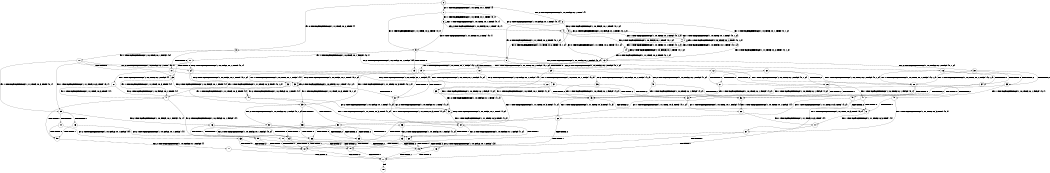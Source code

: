 digraph BCG {
size = "7, 10.5";
center = TRUE;
node [shape = circle];
0 [peripheries = 2];
0 -> 1 [label = "EX !1 !ATOMIC_EXCH_BRANCH (1, +0, TRUE, +0, 1, TRUE) !{}"];
0 -> 2 [label = "EX !2 !ATOMIC_EXCH_BRANCH (1, +0, FALSE, +0, 1, TRUE) !{}"];
0 -> 3 [label = "EX !0 !ATOMIC_EXCH_BRANCH (1, +1, TRUE, +0, 2, TRUE) !{}"];
1 -> 4 [label = "EX !2 !ATOMIC_EXCH_BRANCH (1, +0, FALSE, +0, 1, TRUE) !{0, 1}"];
1 -> 5 [label = "EX !0 !ATOMIC_EXCH_BRANCH (1, +1, TRUE, +0, 2, TRUE) !{0, 1}"];
1 -> 6 [label = "EX !1 !ATOMIC_EXCH_BRANCH (1, +0, TRUE, +0, 1, TRUE) !{0, 1}"];
2 -> 7 [label = "EX !1 !ATOMIC_EXCH_BRANCH (1, +0, TRUE, +0, 1, TRUE) !{0, 1, 2}"];
2 -> 8 [label = "EX !0 !ATOMIC_EXCH_BRANCH (1, +1, TRUE, +0, 2, TRUE) !{0, 1, 2}"];
2 -> 9 [label = "EX !2 !ATOMIC_EXCH_BRANCH (1, +0, FALSE, +0, 1, TRUE) !{0, 1, 2}"];
3 -> 10 [label = "TERMINATE !0"];
3 -> 11 [label = "EX !1 !ATOMIC_EXCH_BRANCH (1, +0, TRUE, +0, 1, FALSE) !{0}"];
3 -> 12 [label = "EX !2 !ATOMIC_EXCH_BRANCH (1, +0, FALSE, +0, 1, FALSE) !{0}"];
4 -> 13 [label = "EX !0 !ATOMIC_EXCH_BRANCH (1, +1, TRUE, +0, 2, TRUE) !{0, 1, 2}"];
4 -> 14 [label = "EX !2 !ATOMIC_EXCH_BRANCH (1, +0, FALSE, +0, 1, TRUE) !{0, 1, 2}"];
4 -> 7 [label = "EX !1 !ATOMIC_EXCH_BRANCH (1, +0, TRUE, +0, 1, TRUE) !{0, 1, 2}"];
5 -> 15 [label = "TERMINATE !0"];
5 -> 16 [label = "EX !2 !ATOMIC_EXCH_BRANCH (1, +0, FALSE, +0, 1, FALSE) !{0, 1}"];
5 -> 17 [label = "EX !1 !ATOMIC_EXCH_BRANCH (1, +0, TRUE, +0, 1, FALSE) !{0, 1}"];
6 -> 4 [label = "EX !2 !ATOMIC_EXCH_BRANCH (1, +0, FALSE, +0, 1, TRUE) !{0, 1}"];
6 -> 5 [label = "EX !0 !ATOMIC_EXCH_BRANCH (1, +1, TRUE, +0, 2, TRUE) !{0, 1}"];
6 -> 6 [label = "EX !1 !ATOMIC_EXCH_BRANCH (1, +0, TRUE, +0, 1, TRUE) !{0, 1}"];
7 -> 13 [label = "EX !0 !ATOMIC_EXCH_BRANCH (1, +1, TRUE, +0, 2, TRUE) !{0, 1, 2}"];
7 -> 14 [label = "EX !2 !ATOMIC_EXCH_BRANCH (1, +0, FALSE, +0, 1, TRUE) !{0, 1, 2}"];
7 -> 7 [label = "EX !1 !ATOMIC_EXCH_BRANCH (1, +0, TRUE, +0, 1, TRUE) !{0, 1, 2}"];
8 -> 18 [label = "TERMINATE !0"];
8 -> 19 [label = "EX !1 !ATOMIC_EXCH_BRANCH (1, +0, TRUE, +0, 1, FALSE) !{0, 1, 2}"];
8 -> 20 [label = "EX !2 !ATOMIC_EXCH_BRANCH (1, +0, FALSE, +0, 1, FALSE) !{0, 1, 2}"];
9 -> 7 [label = "EX !1 !ATOMIC_EXCH_BRANCH (1, +0, TRUE, +0, 1, TRUE) !{0, 1, 2}"];
9 -> 8 [label = "EX !0 !ATOMIC_EXCH_BRANCH (1, +1, TRUE, +0, 2, TRUE) !{0, 1, 2}"];
9 -> 9 [label = "EX !2 !ATOMIC_EXCH_BRANCH (1, +0, FALSE, +0, 1, TRUE) !{0, 1, 2}"];
10 -> 21 [label = "EX !1 !ATOMIC_EXCH_BRANCH (1, +0, TRUE, +0, 1, FALSE) !{}"];
10 -> 22 [label = "EX !2 !ATOMIC_EXCH_BRANCH (1, +0, FALSE, +0, 1, FALSE) !{}"];
11 -> 23 [label = "TERMINATE !0"];
11 -> 24 [label = "EX !2 !ATOMIC_EXCH_BRANCH (1, +0, FALSE, +0, 1, TRUE) !{0, 1}"];
11 -> 25 [label = "EX !1 !ATOMIC_EXCH_BRANCH (1, +1, TRUE, +0, 3, TRUE) !{0, 1}"];
12 -> 26 [label = "TERMINATE !2"];
12 -> 27 [label = "TERMINATE !0"];
12 -> 28 [label = "EX !1 !ATOMIC_EXCH_BRANCH (1, +0, TRUE, +0, 1, FALSE) !{0, 1, 2}"];
13 -> 29 [label = "TERMINATE !0"];
13 -> 30 [label = "EX !2 !ATOMIC_EXCH_BRANCH (1, +0, FALSE, +0, 1, FALSE) !{0, 1, 2}"];
13 -> 19 [label = "EX !1 !ATOMIC_EXCH_BRANCH (1, +0, TRUE, +0, 1, FALSE) !{0, 1, 2}"];
14 -> 13 [label = "EX !0 !ATOMIC_EXCH_BRANCH (1, +1, TRUE, +0, 2, TRUE) !{0, 1, 2}"];
14 -> 14 [label = "EX !2 !ATOMIC_EXCH_BRANCH (1, +0, FALSE, +0, 1, TRUE) !{0, 1, 2}"];
14 -> 7 [label = "EX !1 !ATOMIC_EXCH_BRANCH (1, +0, TRUE, +0, 1, TRUE) !{0, 1, 2}"];
15 -> 31 [label = "EX !2 !ATOMIC_EXCH_BRANCH (1, +0, FALSE, +0, 1, FALSE) !{1}"];
15 -> 32 [label = "EX !1 !ATOMIC_EXCH_BRANCH (1, +0, TRUE, +0, 1, FALSE) !{1}"];
16 -> 33 [label = "TERMINATE !2"];
16 -> 34 [label = "TERMINATE !0"];
16 -> 28 [label = "EX !1 !ATOMIC_EXCH_BRANCH (1, +0, TRUE, +0, 1, FALSE) !{0, 1, 2}"];
17 -> 23 [label = "TERMINATE !0"];
17 -> 24 [label = "EX !2 !ATOMIC_EXCH_BRANCH (1, +0, FALSE, +0, 1, TRUE) !{0, 1}"];
17 -> 25 [label = "EX !1 !ATOMIC_EXCH_BRANCH (1, +1, TRUE, +0, 3, TRUE) !{0, 1}"];
18 -> 35 [label = "EX !1 !ATOMIC_EXCH_BRANCH (1, +0, TRUE, +0, 1, FALSE) !{1, 2}"];
18 -> 36 [label = "EX !2 !ATOMIC_EXCH_BRANCH (1, +0, FALSE, +0, 1, FALSE) !{1, 2}"];
19 -> 37 [label = "TERMINATE !0"];
19 -> 38 [label = "EX !2 !ATOMIC_EXCH_BRANCH (1, +0, FALSE, +0, 1, TRUE) !{0, 1, 2}"];
19 -> 39 [label = "EX !1 !ATOMIC_EXCH_BRANCH (1, +1, TRUE, +0, 3, TRUE) !{0, 1, 2}"];
20 -> 26 [label = "TERMINATE !2"];
20 -> 27 [label = "TERMINATE !0"];
20 -> 28 [label = "EX !1 !ATOMIC_EXCH_BRANCH (1, +0, TRUE, +0, 1, FALSE) !{0, 1, 2}"];
21 -> 40 [label = "EX !2 !ATOMIC_EXCH_BRANCH (1, +0, FALSE, +0, 1, TRUE) !{1}"];
21 -> 41 [label = "EX !1 !ATOMIC_EXCH_BRANCH (1, +1, TRUE, +0, 3, TRUE) !{1}"];
22 -> 42 [label = "TERMINATE !2"];
22 -> 43 [label = "EX !1 !ATOMIC_EXCH_BRANCH (1, +0, TRUE, +0, 1, FALSE) !{1, 2}"];
23 -> 40 [label = "EX !2 !ATOMIC_EXCH_BRANCH (1, +0, FALSE, +0, 1, TRUE) !{1}"];
23 -> 41 [label = "EX !1 !ATOMIC_EXCH_BRANCH (1, +1, TRUE, +0, 3, TRUE) !{1}"];
24 -> 37 [label = "TERMINATE !0"];
24 -> 38 [label = "EX !2 !ATOMIC_EXCH_BRANCH (1, +0, FALSE, +0, 1, TRUE) !{0, 1, 2}"];
24 -> 39 [label = "EX !1 !ATOMIC_EXCH_BRANCH (1, +1, TRUE, +0, 3, TRUE) !{0, 1, 2}"];
25 -> 44 [label = "TERMINATE !1"];
25 -> 45 [label = "TERMINATE !0"];
25 -> 46 [label = "EX !2 !ATOMIC_EXCH_BRANCH (1, +0, FALSE, +0, 1, FALSE) !{0, 1}"];
26 -> 42 [label = "TERMINATE !0"];
26 -> 47 [label = "EX !1 !ATOMIC_EXCH_BRANCH (1, +0, TRUE, +0, 1, FALSE) !{0, 1}"];
27 -> 42 [label = "TERMINATE !2"];
27 -> 43 [label = "EX !1 !ATOMIC_EXCH_BRANCH (1, +0, TRUE, +0, 1, FALSE) !{1, 2}"];
28 -> 48 [label = "TERMINATE !2"];
28 -> 49 [label = "TERMINATE !0"];
28 -> 50 [label = "EX !1 !ATOMIC_EXCH_BRANCH (1, +1, TRUE, +0, 3, TRUE) !{0, 1, 2}"];
29 -> 51 [label = "EX !2 !ATOMIC_EXCH_BRANCH (1, +0, FALSE, +0, 1, FALSE) !{1, 2}"];
29 -> 35 [label = "EX !1 !ATOMIC_EXCH_BRANCH (1, +0, TRUE, +0, 1, FALSE) !{1, 2}"];
30 -> 33 [label = "TERMINATE !2"];
30 -> 34 [label = "TERMINATE !0"];
30 -> 28 [label = "EX !1 !ATOMIC_EXCH_BRANCH (1, +0, TRUE, +0, 1, FALSE) !{0, 1, 2}"];
31 -> 52 [label = "TERMINATE !2"];
31 -> 43 [label = "EX !1 !ATOMIC_EXCH_BRANCH (1, +0, TRUE, +0, 1, FALSE) !{1, 2}"];
32 -> 40 [label = "EX !2 !ATOMIC_EXCH_BRANCH (1, +0, FALSE, +0, 1, TRUE) !{1}"];
32 -> 41 [label = "EX !1 !ATOMIC_EXCH_BRANCH (1, +1, TRUE, +0, 3, TRUE) !{1}"];
33 -> 52 [label = "TERMINATE !0"];
33 -> 47 [label = "EX !1 !ATOMIC_EXCH_BRANCH (1, +0, TRUE, +0, 1, FALSE) !{0, 1}"];
34 -> 52 [label = "TERMINATE !2"];
34 -> 43 [label = "EX !1 !ATOMIC_EXCH_BRANCH (1, +0, TRUE, +0, 1, FALSE) !{1, 2}"];
35 -> 53 [label = "EX !2 !ATOMIC_EXCH_BRANCH (1, +0, FALSE, +0, 1, TRUE) !{1, 2}"];
35 -> 54 [label = "EX !1 !ATOMIC_EXCH_BRANCH (1, +1, TRUE, +0, 3, TRUE) !{1, 2}"];
36 -> 42 [label = "TERMINATE !2"];
36 -> 43 [label = "EX !1 !ATOMIC_EXCH_BRANCH (1, +0, TRUE, +0, 1, FALSE) !{1, 2}"];
37 -> 53 [label = "EX !2 !ATOMIC_EXCH_BRANCH (1, +0, FALSE, +0, 1, TRUE) !{1, 2}"];
37 -> 54 [label = "EX !1 !ATOMIC_EXCH_BRANCH (1, +1, TRUE, +0, 3, TRUE) !{1, 2}"];
38 -> 37 [label = "TERMINATE !0"];
38 -> 38 [label = "EX !2 !ATOMIC_EXCH_BRANCH (1, +0, FALSE, +0, 1, TRUE) !{0, 1, 2}"];
38 -> 39 [label = "EX !1 !ATOMIC_EXCH_BRANCH (1, +1, TRUE, +0, 3, TRUE) !{0, 1, 2}"];
39 -> 55 [label = "TERMINATE !1"];
39 -> 56 [label = "TERMINATE !0"];
39 -> 57 [label = "EX !2 !ATOMIC_EXCH_BRANCH (1, +0, FALSE, +0, 1, FALSE) !{0, 1, 2}"];
40 -> 53 [label = "EX !2 !ATOMIC_EXCH_BRANCH (1, +0, FALSE, +0, 1, TRUE) !{1, 2}"];
40 -> 54 [label = "EX !1 !ATOMIC_EXCH_BRANCH (1, +1, TRUE, +0, 3, TRUE) !{1, 2}"];
41 -> 58 [label = "TERMINATE !1"];
41 -> 59 [label = "EX !2 !ATOMIC_EXCH_BRANCH (1, +0, FALSE, +0, 1, FALSE) !{1}"];
42 -> 60 [label = "EX !1 !ATOMIC_EXCH_BRANCH (1, +0, TRUE, +0, 1, FALSE) !{1}"];
43 -> 61 [label = "TERMINATE !2"];
43 -> 62 [label = "EX !1 !ATOMIC_EXCH_BRANCH (1, +1, TRUE, +0, 3, TRUE) !{1, 2}"];
44 -> 58 [label = "TERMINATE !0"];
44 -> 63 [label = "EX !2 !ATOMIC_EXCH_BRANCH (1, +0, FALSE, +0, 1, FALSE) !{0}"];
45 -> 58 [label = "TERMINATE !1"];
45 -> 59 [label = "EX !2 !ATOMIC_EXCH_BRANCH (1, +0, FALSE, +0, 1, FALSE) !{1}"];
46 -> 64 [label = "TERMINATE !1"];
46 -> 65 [label = "TERMINATE !2"];
46 -> 66 [label = "TERMINATE !0"];
47 -> 61 [label = "TERMINATE !0"];
47 -> 67 [label = "EX !1 !ATOMIC_EXCH_BRANCH (1, +1, TRUE, +0, 3, TRUE) !{0, 1}"];
48 -> 61 [label = "TERMINATE !0"];
48 -> 67 [label = "EX !1 !ATOMIC_EXCH_BRANCH (1, +1, TRUE, +0, 3, TRUE) !{0, 1}"];
49 -> 61 [label = "TERMINATE !2"];
49 -> 62 [label = "EX !1 !ATOMIC_EXCH_BRANCH (1, +1, TRUE, +0, 3, TRUE) !{1, 2}"];
50 -> 64 [label = "TERMINATE !1"];
50 -> 65 [label = "TERMINATE !2"];
50 -> 66 [label = "TERMINATE !0"];
51 -> 52 [label = "TERMINATE !2"];
51 -> 43 [label = "EX !1 !ATOMIC_EXCH_BRANCH (1, +0, TRUE, +0, 1, FALSE) !{1, 2}"];
52 -> 60 [label = "EX !1 !ATOMIC_EXCH_BRANCH (1, +0, TRUE, +0, 1, FALSE) !{1}"];
53 -> 53 [label = "EX !2 !ATOMIC_EXCH_BRANCH (1, +0, FALSE, +0, 1, TRUE) !{1, 2}"];
53 -> 54 [label = "EX !1 !ATOMIC_EXCH_BRANCH (1, +1, TRUE, +0, 3, TRUE) !{1, 2}"];
54 -> 68 [label = "TERMINATE !1"];
54 -> 69 [label = "EX !2 !ATOMIC_EXCH_BRANCH (1, +0, FALSE, +0, 1, FALSE) !{1, 2}"];
55 -> 68 [label = "TERMINATE !0"];
55 -> 70 [label = "EX !2 !ATOMIC_EXCH_BRANCH (1, +0, FALSE, +0, 1, FALSE) !{0, 2}"];
56 -> 68 [label = "TERMINATE !1"];
56 -> 69 [label = "EX !2 !ATOMIC_EXCH_BRANCH (1, +0, FALSE, +0, 1, FALSE) !{1, 2}"];
57 -> 64 [label = "TERMINATE !1"];
57 -> 65 [label = "TERMINATE !2"];
57 -> 66 [label = "TERMINATE !0"];
58 -> 71 [label = "EX !2 !ATOMIC_EXCH_BRANCH (1, +0, FALSE, +0, 1, FALSE) !{}"];
59 -> 72 [label = "TERMINATE !1"];
59 -> 73 [label = "TERMINATE !2"];
60 -> 74 [label = "EX !1 !ATOMIC_EXCH_BRANCH (1, +1, TRUE, +0, 3, TRUE) !{1}"];
61 -> 74 [label = "EX !1 !ATOMIC_EXCH_BRANCH (1, +1, TRUE, +0, 3, TRUE) !{1}"];
62 -> 72 [label = "TERMINATE !1"];
62 -> 73 [label = "TERMINATE !2"];
63 -> 75 [label = "TERMINATE !2"];
63 -> 72 [label = "TERMINATE !0"];
64 -> 75 [label = "TERMINATE !2"];
64 -> 72 [label = "TERMINATE !0"];
65 -> 75 [label = "TERMINATE !1"];
65 -> 73 [label = "TERMINATE !0"];
66 -> 72 [label = "TERMINATE !1"];
66 -> 73 [label = "TERMINATE !2"];
67 -> 75 [label = "TERMINATE !1"];
67 -> 73 [label = "TERMINATE !0"];
68 -> 76 [label = "EX !2 !ATOMIC_EXCH_BRANCH (1, +0, FALSE, +0, 1, FALSE) !{2}"];
69 -> 72 [label = "TERMINATE !1"];
69 -> 73 [label = "TERMINATE !2"];
70 -> 75 [label = "TERMINATE !2"];
70 -> 72 [label = "TERMINATE !0"];
71 -> 77 [label = "TERMINATE !2"];
72 -> 77 [label = "TERMINATE !2"];
73 -> 77 [label = "TERMINATE !1"];
74 -> 77 [label = "TERMINATE !1"];
75 -> 77 [label = "TERMINATE !0"];
76 -> 77 [label = "TERMINATE !2"];
77 -> 78 [label = "exit"];
}
